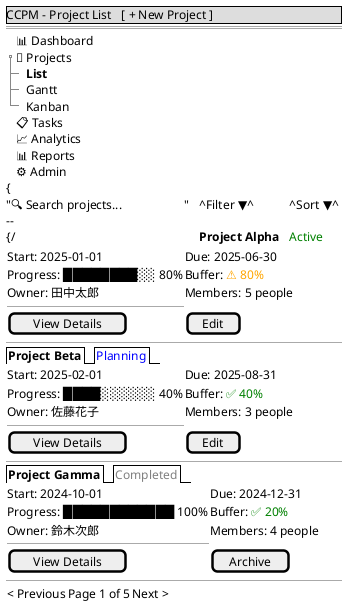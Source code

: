 @startsalt
{
  {* CCPM - Project List | [ + New Project ] }
  ==
  {T
    + 📊 Dashboard
    + 📁 Projects
    ++ <b>List</b>
    ++ Gantt  
    ++ Kanban
    + 📋 Tasks
    + 📈 Analytics
    + 📊 Reports
    + ⚙️ Admin
    |
    {
      "🔍 Search projects...                    " | ^Filter ▼^ | ^Sort ▼^
      --
      {/ <b>Project Alpha</b> | <color:green>Active</color> }
      {
        Start: 2025-01-01 | Due: 2025-06-30
        Progress: ████████░░ 80% | Buffer: <color:orange>⚠️ 80%</color>
        Owner: 田中太郎 | Members: 5 people
        --
        [ View Details ] | [ Edit ]
      }
      --
      {/ <b>Project Beta</b> | <color:blue>Planning</color> }
      {
        Start: 2025-02-01 | Due: 2025-08-31  
        Progress: ████░░░░░░ 40% | Buffer: <color:green>✅ 40%</color>
        Owner: 佐藤花子 | Members: 3 people
        --
        [ View Details ] | [ Edit ]
      }
      --
      {/ <b>Project Gamma</b> | <color:gray>Completed</color> }
      {
        Start: 2024-10-01 | Due: 2024-12-31
        Progress: ████████████ 100% | Buffer: <color:green>✅ 20%</color>
        Owner: 鈴木次郎 | Members: 4 people
        --
        [ View Details ] | [ Archive ]
      }
      --
      {
        < Previous | Page 1 of 5 | Next >
      }
    }
  }
  ==
  {* © 2025 CCPM System }
}
@endsalt
